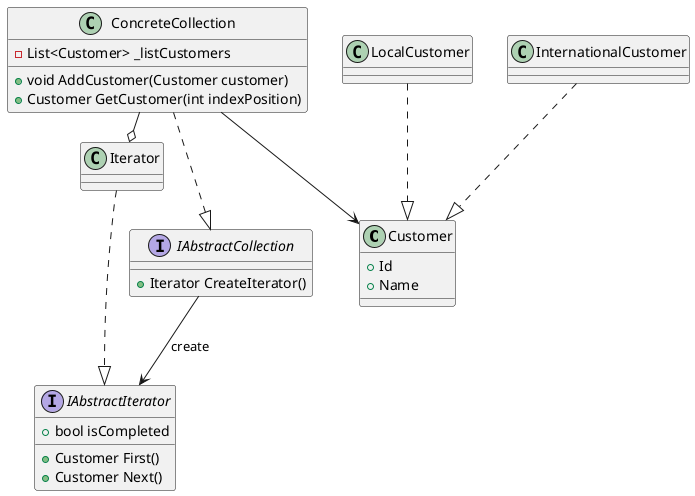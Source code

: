 @startuml
class Customer {
+ Id
+ Name
}

class LocalCustomer {
}

class InternationalCustomer{
}

interface IAbstractIterator{
+Customer First()
+Customer Next()
+bool isCompleted
}

class Iterator {
}

interface IAbstractCollection{
+Iterator CreateIterator()
}

class ConcreteCollection{
-List<Customer> _listCustomers
+void AddCustomer(Customer customer)
+Customer GetCustomer(int indexPosition)
}

LocalCustomer ..|> Customer
InternationalCustomer..|> Customer
Iterator ..|> IAbstractIterator
ConcreteCollection..|> IAbstractCollection
ConcreteCollection -o Iterator
ConcreteCollection --> Customer
IAbstractCollection --> IAbstractIterator : create
@enduml